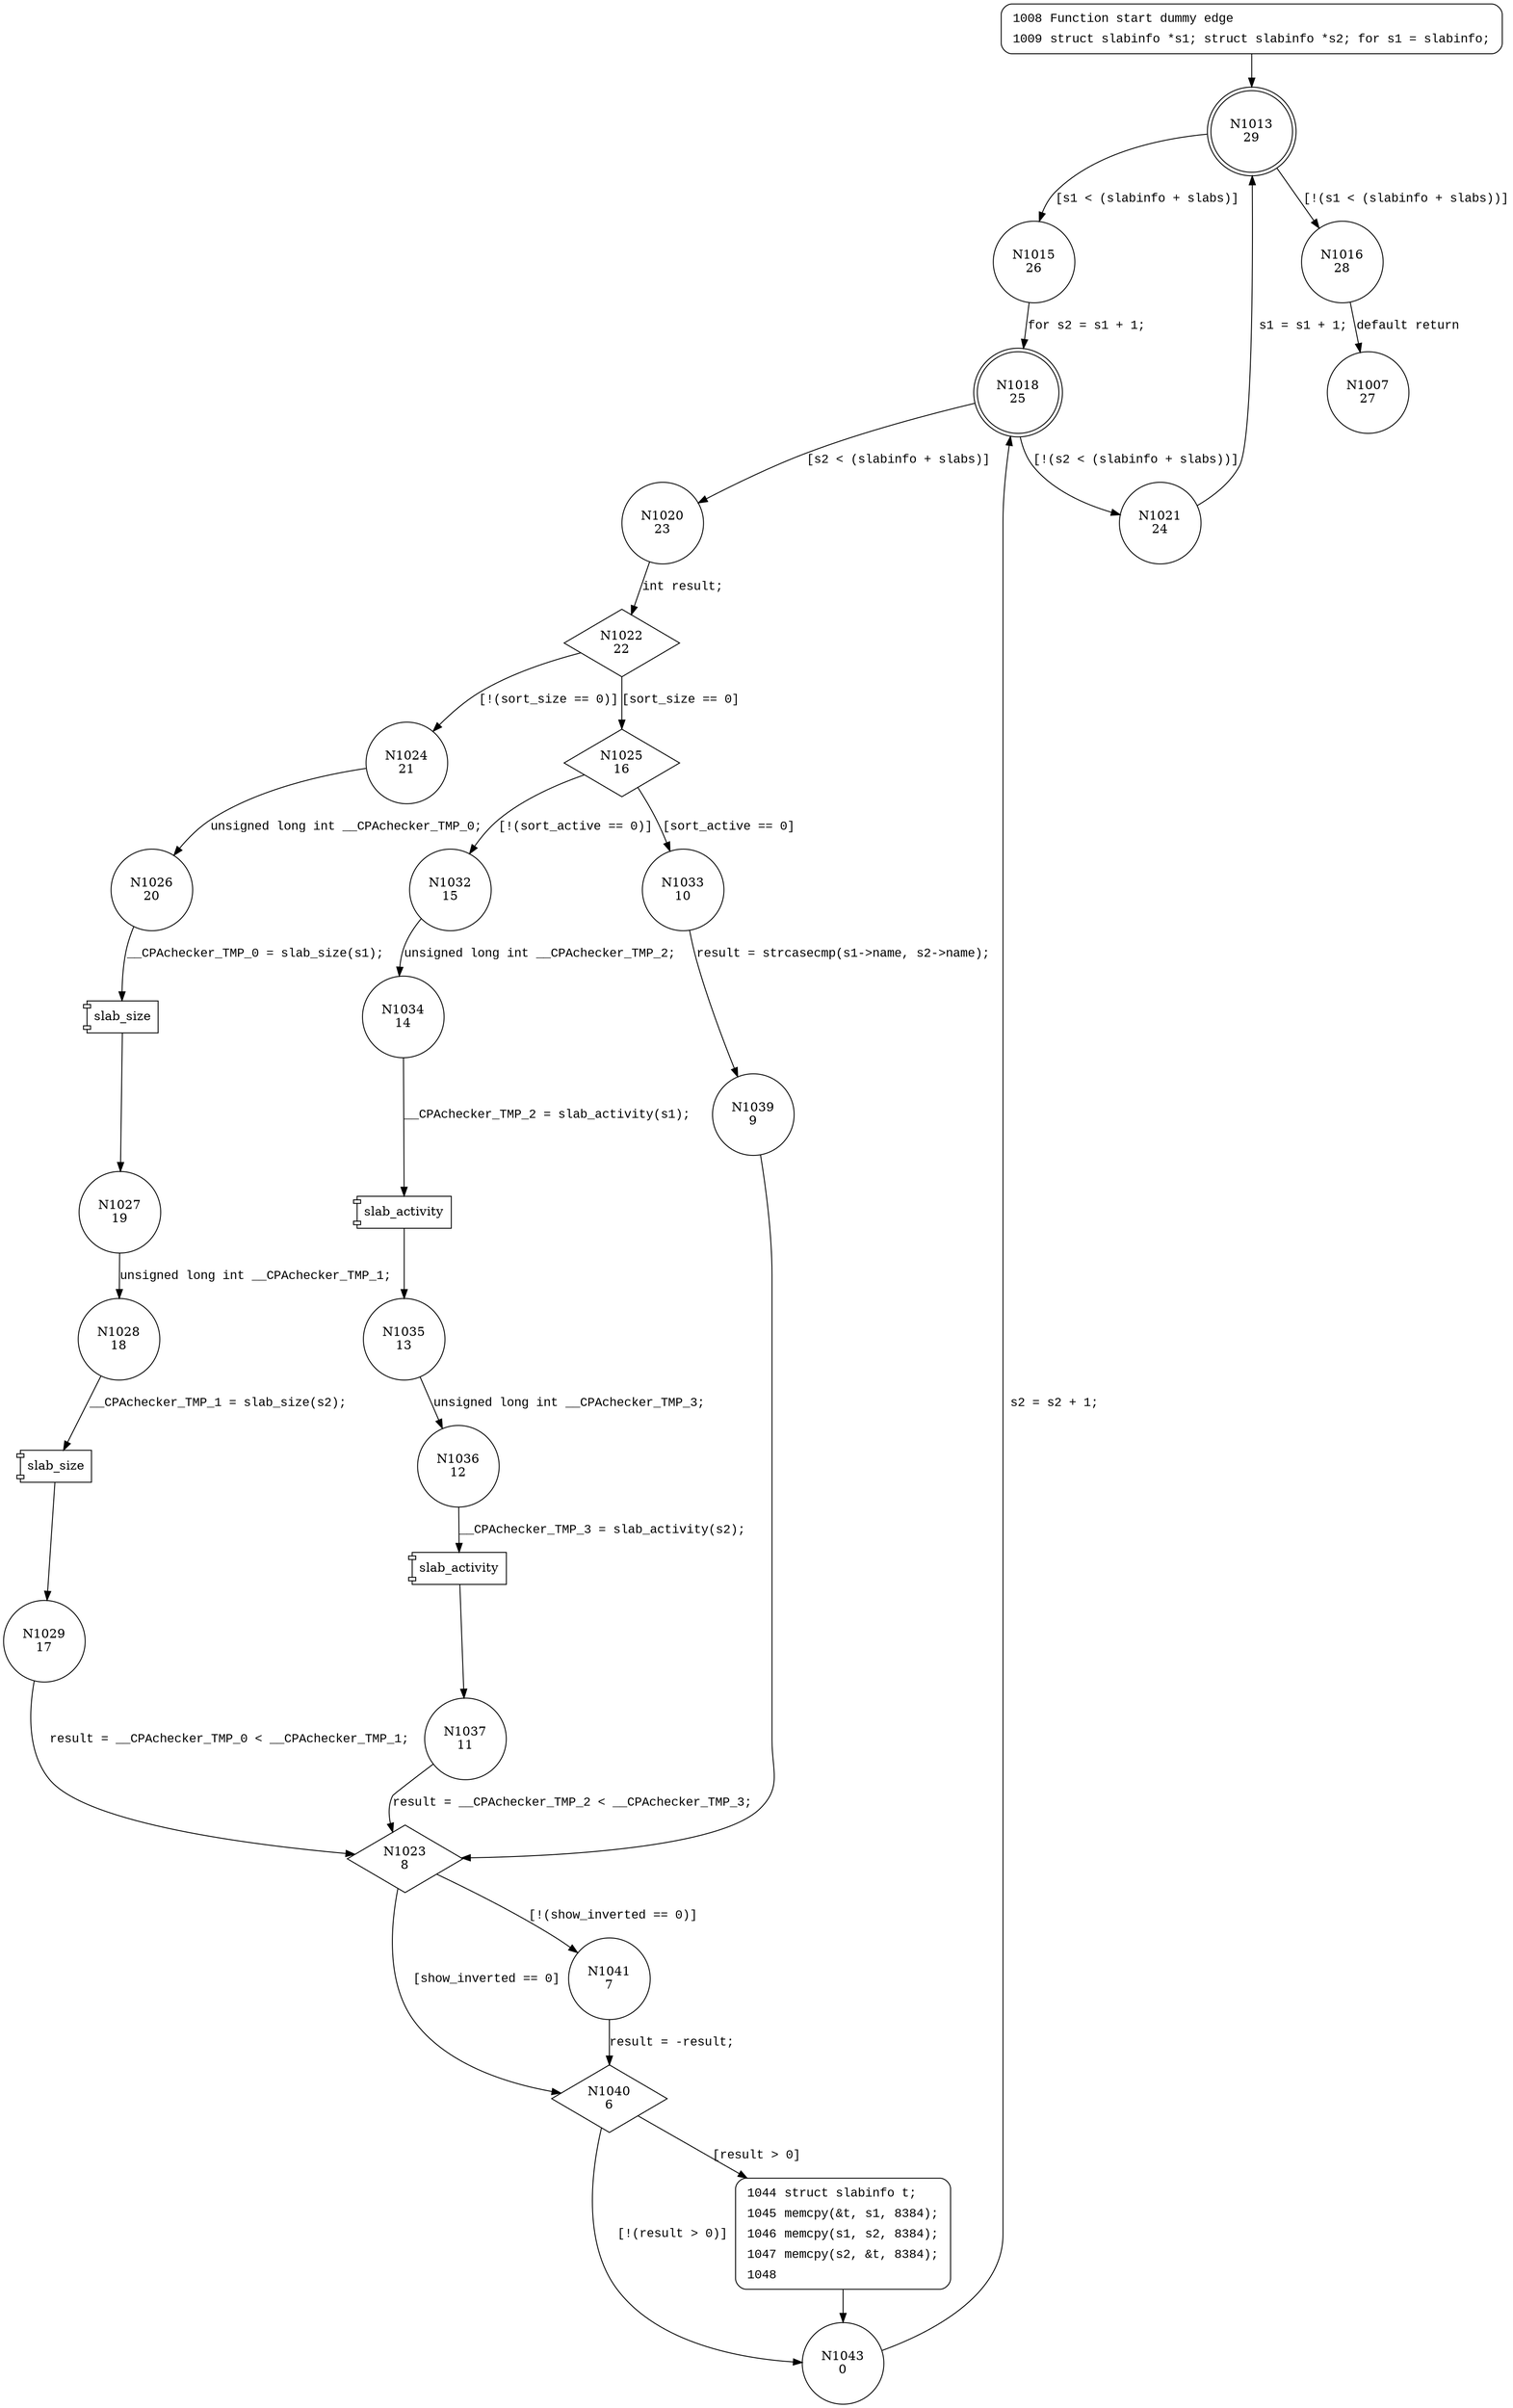 digraph sort_slabs {
1013 [shape="doublecircle" label="N1013\n29"]
1015 [shape="circle" label="N1015\n26"]
1016 [shape="circle" label="N1016\n28"]
1018 [shape="doublecircle" label="N1018\n25"]
1020 [shape="circle" label="N1020\n23"]
1021 [shape="circle" label="N1021\n24"]
1022 [shape="diamond" label="N1022\n22"]
1025 [shape="diamond" label="N1025\n16"]
1024 [shape="circle" label="N1024\n21"]
1026 [shape="circle" label="N1026\n20"]
1027 [shape="circle" label="N1027\n19"]
1028 [shape="circle" label="N1028\n18"]
1029 [shape="circle" label="N1029\n17"]
1023 [shape="diamond" label="N1023\n8"]
1040 [shape="diamond" label="N1040\n6"]
1041 [shape="circle" label="N1041\n7"]
1044 [shape="circle" label="N1044\n5"]
1043 [shape="circle" label="N1043\n0"]
1033 [shape="circle" label="N1033\n10"]
1032 [shape="circle" label="N1032\n15"]
1034 [shape="circle" label="N1034\n14"]
1035 [shape="circle" label="N1035\n13"]
1036 [shape="circle" label="N1036\n12"]
1037 [shape="circle" label="N1037\n11"]
1039 [shape="circle" label="N1039\n9"]
1007 [shape="circle" label="N1007\n27"]
1008 [style="filled,bold" penwidth="1" fillcolor="white" fontname="Courier New" shape="Mrecord" label=<<table border="0" cellborder="0" cellpadding="3" bgcolor="white"><tr><td align="right">1008</td><td align="left">Function start dummy edge</td></tr><tr><td align="right">1009</td><td align="left">struct slabinfo *s1; struct slabinfo *s2; for s1 = slabinfo;</td></tr></table>>]
1008 -> 1013[label=""]
1044 [style="filled,bold" penwidth="1" fillcolor="white" fontname="Courier New" shape="Mrecord" label=<<table border="0" cellborder="0" cellpadding="3" bgcolor="white"><tr><td align="right">1044</td><td align="left">struct slabinfo t;</td></tr><tr><td align="right">1045</td><td align="left">memcpy(&amp;t, s1, 8384);</td></tr><tr><td align="right">1046</td><td align="left">memcpy(s1, s2, 8384);</td></tr><tr><td align="right">1047</td><td align="left">memcpy(s2, &amp;t, 8384);</td></tr><tr><td align="right">1048</td><td align="left"></td></tr></table>>]
1044 -> 1043[label=""]
1013 -> 1015 [label="[s1 < (slabinfo + slabs)]" fontname="Courier New"]
1013 -> 1016 [label="[!(s1 < (slabinfo + slabs))]" fontname="Courier New"]
1015 -> 1018 [label="for s2 = s1 + 1;" fontname="Courier New"]
1018 -> 1020 [label="[s2 < (slabinfo + slabs)]" fontname="Courier New"]
1018 -> 1021 [label="[!(s2 < (slabinfo + slabs))]" fontname="Courier New"]
1020 -> 1022 [label="int result;" fontname="Courier New"]
1022 -> 1025 [label="[sort_size == 0]" fontname="Courier New"]
1022 -> 1024 [label="[!(sort_size == 0)]" fontname="Courier New"]
100121 [shape="component" label="slab_size"]
1026 -> 100121 [label="__CPAchecker_TMP_0 = slab_size(s1);" fontname="Courier New"]
100121 -> 1027 [label="" fontname="Courier New"]
100122 [shape="component" label="slab_size"]
1028 -> 100122 [label="__CPAchecker_TMP_1 = slab_size(s2);" fontname="Courier New"]
100122 -> 1029 [label="" fontname="Courier New"]
1023 -> 1040 [label="[show_inverted == 0]" fontname="Courier New"]
1023 -> 1041 [label="[!(show_inverted == 0)]" fontname="Courier New"]
1040 -> 1044 [label="[result > 0]" fontname="Courier New"]
1040 -> 1043 [label="[!(result > 0)]" fontname="Courier New"]
1043 -> 1018 [label=" s2 = s2 + 1;" fontname="Courier New"]
1025 -> 1033 [label="[sort_active == 0]" fontname="Courier New"]
1025 -> 1032 [label="[!(sort_active == 0)]" fontname="Courier New"]
100123 [shape="component" label="slab_activity"]
1034 -> 100123 [label="__CPAchecker_TMP_2 = slab_activity(s1);" fontname="Courier New"]
100123 -> 1035 [label="" fontname="Courier New"]
100124 [shape="component" label="slab_activity"]
1036 -> 100124 [label="__CPAchecker_TMP_3 = slab_activity(s2);" fontname="Courier New"]
100124 -> 1037 [label="" fontname="Courier New"]
1033 -> 1039 [label="result = strcasecmp(s1->name, s2->name);" fontname="Courier New"]
1016 -> 1007 [label="default return" fontname="Courier New"]
1021 -> 1013 [label=" s1 = s1 + 1;" fontname="Courier New"]
1024 -> 1026 [label="unsigned long int __CPAchecker_TMP_0;" fontname="Courier New"]
1027 -> 1028 [label="unsigned long int __CPAchecker_TMP_1;" fontname="Courier New"]
1029 -> 1023 [label="result = __CPAchecker_TMP_0 < __CPAchecker_TMP_1; " fontname="Courier New"]
1041 -> 1040 [label="result = -result; " fontname="Courier New"]
1032 -> 1034 [label="unsigned long int __CPAchecker_TMP_2;" fontname="Courier New"]
1035 -> 1036 [label="unsigned long int __CPAchecker_TMP_3;" fontname="Courier New"]
1037 -> 1023 [label="result = __CPAchecker_TMP_2 < __CPAchecker_TMP_3; " fontname="Courier New"]
1039 -> 1023 [label="" fontname="Courier New"]
}